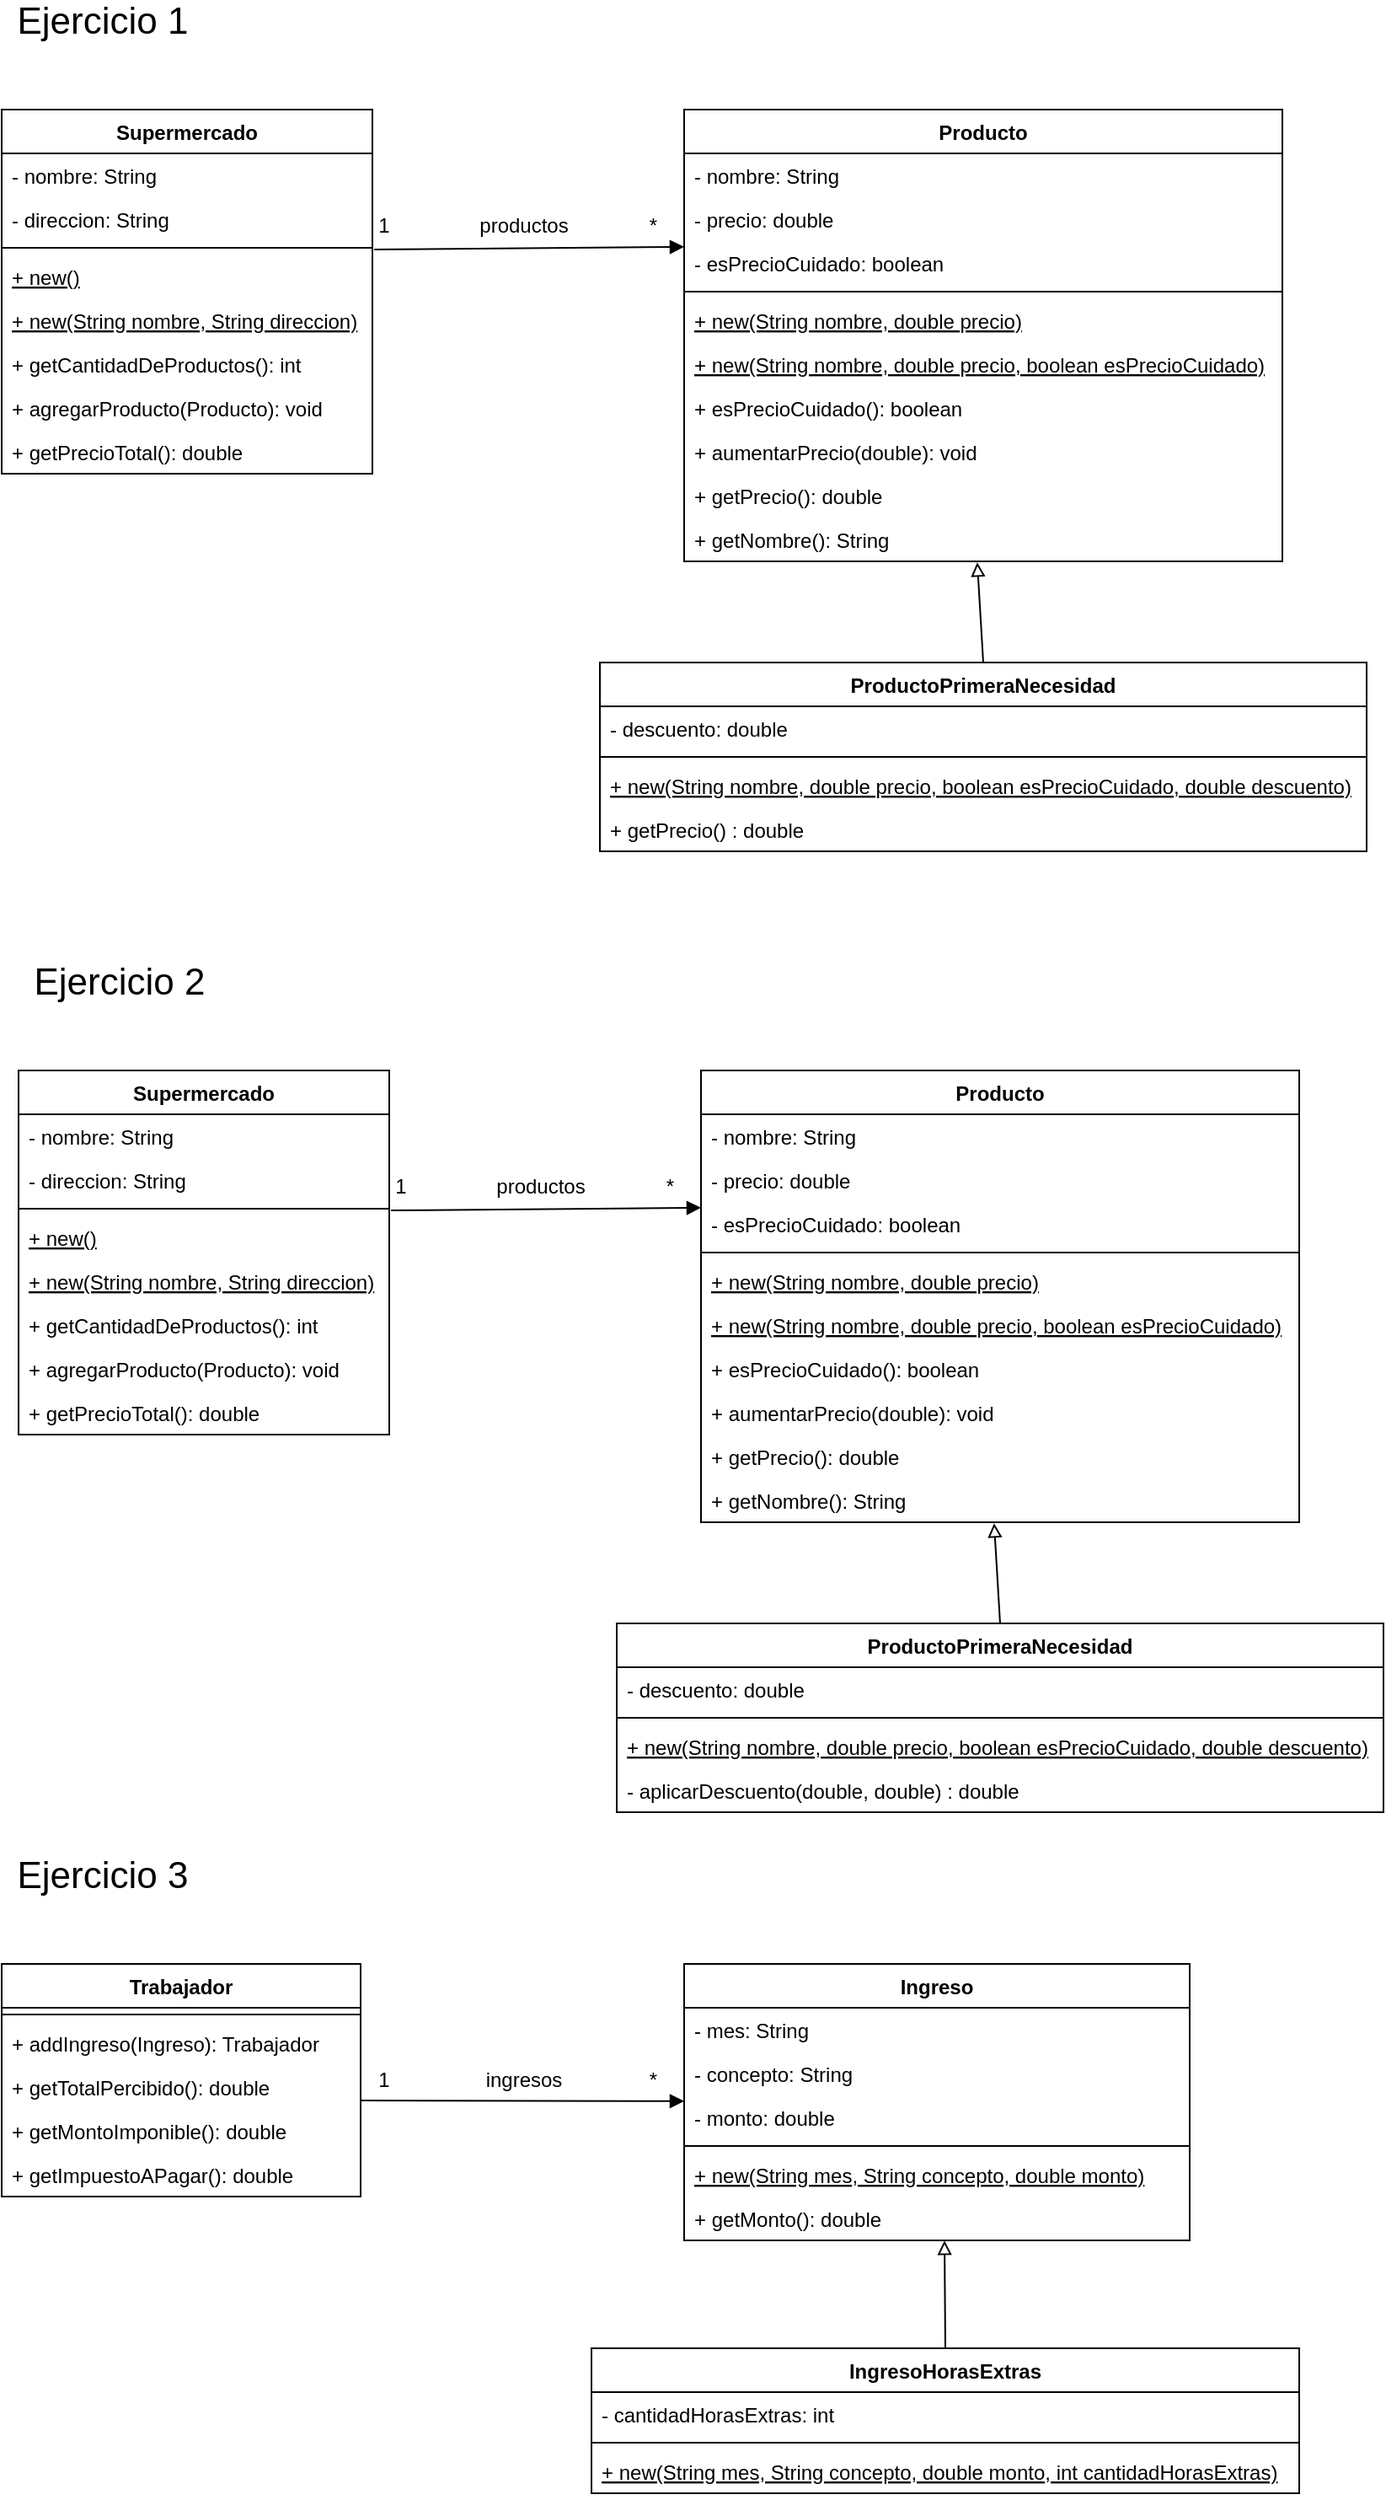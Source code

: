 <mxfile version="17.4.5" type="github">
  <diagram name="Page-1" id="e7e014a7-5840-1c2e-5031-d8a46d1fe8dd">
    <mxGraphModel dx="1635" dy="1692" grid="1" gridSize="10" guides="1" tooltips="1" connect="1" arrows="1" fold="1" page="1" pageScale="1" pageWidth="1169" pageHeight="826" background="none" math="0" shadow="0">
      <root>
        <mxCell id="0" />
        <mxCell id="1" parent="0" />
        <mxCell id="XLPJsAC5syF594BNyDc9-60" value="Trabajador" style="swimlane;fontStyle=1;align=center;verticalAlign=top;childLayout=stackLayout;horizontal=1;startSize=26;horizontalStack=0;resizeParent=1;resizeParentMax=0;resizeLast=0;collapsible=1;marginBottom=0;strokeColor=default;" vertex="1" parent="1">
          <mxGeometry x="90" y="392" width="213" height="138" as="geometry" />
        </mxCell>
        <mxCell id="XLPJsAC5syF594BNyDc9-62" value="" style="line;strokeWidth=1;fillColor=none;align=left;verticalAlign=middle;spacingTop=-1;spacingLeft=3;spacingRight=3;rotatable=0;labelPosition=right;points=[];portConstraint=eastwest;" vertex="1" parent="XLPJsAC5syF594BNyDc9-60">
          <mxGeometry y="26" width="213" height="8" as="geometry" />
        </mxCell>
        <mxCell id="XLPJsAC5syF594BNyDc9-63" value="+ addIngreso(Ingreso): Trabajador" style="text;strokeColor=none;fillColor=none;align=left;verticalAlign=top;spacingLeft=4;spacingRight=4;overflow=hidden;rotatable=0;points=[[0,0.5],[1,0.5]];portConstraint=eastwest;" vertex="1" parent="XLPJsAC5syF594BNyDc9-60">
          <mxGeometry y="34" width="213" height="26" as="geometry" />
        </mxCell>
        <mxCell id="XLPJsAC5syF594BNyDc9-76" value="+ getTotalPercibido(): double" style="text;strokeColor=none;fillColor=none;align=left;verticalAlign=top;spacingLeft=4;spacingRight=4;overflow=hidden;rotatable=0;points=[[0,0.5],[1,0.5]];portConstraint=eastwest;" vertex="1" parent="XLPJsAC5syF594BNyDc9-60">
          <mxGeometry y="60" width="213" height="26" as="geometry" />
        </mxCell>
        <mxCell id="XLPJsAC5syF594BNyDc9-77" value="+ getMontoImponible(): double" style="text;strokeColor=none;fillColor=none;align=left;verticalAlign=top;spacingLeft=4;spacingRight=4;overflow=hidden;rotatable=0;points=[[0,0.5],[1,0.5]];portConstraint=eastwest;" vertex="1" parent="XLPJsAC5syF594BNyDc9-60">
          <mxGeometry y="86" width="213" height="26" as="geometry" />
        </mxCell>
        <mxCell id="XLPJsAC5syF594BNyDc9-78" value="+ getImpuestoAPagar(): double" style="text;strokeColor=none;fillColor=none;align=left;verticalAlign=top;spacingLeft=4;spacingRight=4;overflow=hidden;rotatable=0;points=[[0,0.5],[1,0.5]];portConstraint=eastwest;" vertex="1" parent="XLPJsAC5syF594BNyDc9-60">
          <mxGeometry y="112" width="213" height="26" as="geometry" />
        </mxCell>
        <mxCell id="XLPJsAC5syF594BNyDc9-64" value="IngresoHorasExtras" style="swimlane;fontStyle=1;align=center;verticalAlign=top;childLayout=stackLayout;horizontal=1;startSize=26;horizontalStack=0;resizeParent=1;resizeParentMax=0;resizeLast=0;collapsible=1;marginBottom=0;strokeColor=default;" vertex="1" parent="1">
          <mxGeometry x="440" y="620" width="420" height="86" as="geometry" />
        </mxCell>
        <mxCell id="XLPJsAC5syF594BNyDc9-65" value="- cantidadHorasExtras: int" style="text;strokeColor=none;fillColor=none;align=left;verticalAlign=top;spacingLeft=4;spacingRight=4;overflow=hidden;rotatable=0;points=[[0,0.5],[1,0.5]];portConstraint=eastwest;" vertex="1" parent="XLPJsAC5syF594BNyDc9-64">
          <mxGeometry y="26" width="420" height="26" as="geometry" />
        </mxCell>
        <mxCell id="XLPJsAC5syF594BNyDc9-66" value="" style="line;strokeWidth=1;fillColor=none;align=left;verticalAlign=middle;spacingTop=-1;spacingLeft=3;spacingRight=3;rotatable=0;labelPosition=right;points=[];portConstraint=eastwest;" vertex="1" parent="XLPJsAC5syF594BNyDc9-64">
          <mxGeometry y="52" width="420" height="8" as="geometry" />
        </mxCell>
        <mxCell id="XLPJsAC5syF594BNyDc9-75" value="+ new(String mes, String concepto, double monto, int cantidadHorasExtras)" style="text;strokeColor=none;fillColor=none;align=left;verticalAlign=top;spacingLeft=4;spacingRight=4;overflow=hidden;rotatable=0;points=[[0,0.5],[1,0.5]];portConstraint=eastwest;fontStyle=4" vertex="1" parent="XLPJsAC5syF594BNyDc9-64">
          <mxGeometry y="60" width="420" height="26" as="geometry" />
        </mxCell>
        <mxCell id="XLPJsAC5syF594BNyDc9-68" value="Ingreso" style="swimlane;fontStyle=1;align=center;verticalAlign=top;childLayout=stackLayout;horizontal=1;startSize=26;horizontalStack=0;resizeParent=1;resizeParentMax=0;resizeLast=0;collapsible=1;marginBottom=0;strokeColor=default;" vertex="1" parent="1">
          <mxGeometry x="495" y="392" width="300" height="164" as="geometry" />
        </mxCell>
        <mxCell id="XLPJsAC5syF594BNyDc9-69" value="- mes: String" style="text;strokeColor=none;fillColor=none;align=left;verticalAlign=top;spacingLeft=4;spacingRight=4;overflow=hidden;rotatable=0;points=[[0,0.5],[1,0.5]];portConstraint=eastwest;" vertex="1" parent="XLPJsAC5syF594BNyDc9-68">
          <mxGeometry y="26" width="300" height="26" as="geometry" />
        </mxCell>
        <mxCell id="XLPJsAC5syF594BNyDc9-73" value="- concepto: String" style="text;strokeColor=none;fillColor=none;align=left;verticalAlign=top;spacingLeft=4;spacingRight=4;overflow=hidden;rotatable=0;points=[[0,0.5],[1,0.5]];portConstraint=eastwest;" vertex="1" parent="XLPJsAC5syF594BNyDc9-68">
          <mxGeometry y="52" width="300" height="26" as="geometry" />
        </mxCell>
        <mxCell id="XLPJsAC5syF594BNyDc9-72" value="- monto: double" style="text;strokeColor=none;fillColor=none;align=left;verticalAlign=top;spacingLeft=4;spacingRight=4;overflow=hidden;rotatable=0;points=[[0,0.5],[1,0.5]];portConstraint=eastwest;" vertex="1" parent="XLPJsAC5syF594BNyDc9-68">
          <mxGeometry y="78" width="300" height="26" as="geometry" />
        </mxCell>
        <mxCell id="XLPJsAC5syF594BNyDc9-70" value="" style="line;strokeWidth=1;fillColor=none;align=left;verticalAlign=middle;spacingTop=-1;spacingLeft=3;spacingRight=3;rotatable=0;labelPosition=right;points=[];portConstraint=eastwest;" vertex="1" parent="XLPJsAC5syF594BNyDc9-68">
          <mxGeometry y="104" width="300" height="8" as="geometry" />
        </mxCell>
        <mxCell id="XLPJsAC5syF594BNyDc9-71" value="+ new(String mes, String concepto, double monto)" style="text;strokeColor=none;fillColor=none;align=left;verticalAlign=top;spacingLeft=4;spacingRight=4;overflow=hidden;rotatable=0;points=[[0,0.5],[1,0.5]];portConstraint=eastwest;fontStyle=4" vertex="1" parent="XLPJsAC5syF594BNyDc9-68">
          <mxGeometry y="112" width="300" height="26" as="geometry" />
        </mxCell>
        <mxCell id="XLPJsAC5syF594BNyDc9-74" value="+ getMonto(): double" style="text;strokeColor=none;fillColor=none;align=left;verticalAlign=top;spacingLeft=4;spacingRight=4;overflow=hidden;rotatable=0;points=[[0,0.5],[1,0.5]];portConstraint=eastwest;" vertex="1" parent="XLPJsAC5syF594BNyDc9-68">
          <mxGeometry y="138" width="300" height="26" as="geometry" />
        </mxCell>
        <mxCell id="XLPJsAC5syF594BNyDc9-79" style="edgeStyle=none;orthogonalLoop=1;jettySize=auto;html=1;endArrow=none;endFill=0;rounded=0;entryX=0.5;entryY=0;entryDx=0;entryDy=0;startArrow=block;startFill=0;exitX=0.515;exitY=1.003;exitDx=0;exitDy=0;exitPerimeter=0;" edge="1" parent="1" source="XLPJsAC5syF594BNyDc9-74" target="XLPJsAC5syF594BNyDc9-64">
          <mxGeometry relative="1" as="geometry">
            <mxPoint x="340" y="530.753" as="targetPoint" />
            <mxPoint x="650" y="560" as="sourcePoint" />
          </mxGeometry>
        </mxCell>
        <mxCell id="XLPJsAC5syF594BNyDc9-80" style="edgeStyle=none;orthogonalLoop=1;jettySize=auto;html=1;exitX=0;exitY=0.132;exitDx=0;exitDy=0;endArrow=none;endFill=0;rounded=0;entryX=0.999;entryY=0.808;entryDx=0;entryDy=0;entryPerimeter=0;exitPerimeter=0;startArrow=block;startFill=1;" edge="1" parent="1" source="XLPJsAC5syF594BNyDc9-72" target="XLPJsAC5syF594BNyDc9-76">
          <mxGeometry relative="1" as="geometry">
            <mxPoint x="410" y="550.753" as="targetPoint" />
            <mxPoint x="438.914" y="510" as="sourcePoint" />
          </mxGeometry>
        </mxCell>
        <mxCell id="XLPJsAC5syF594BNyDc9-81" value="&amp;nbsp;*" style="text;html=1;strokeColor=none;fillColor=none;align=center;verticalAlign=middle;whiteSpace=wrap;rounded=0;" vertex="1" parent="1">
          <mxGeometry x="455" y="451" width="40" height="20" as="geometry" />
        </mxCell>
        <mxCell id="XLPJsAC5syF594BNyDc9-82" value="1" style="text;html=1;strokeColor=none;fillColor=none;align=center;verticalAlign=middle;whiteSpace=wrap;rounded=0;" vertex="1" parent="1">
          <mxGeometry x="297" y="451" width="40" height="20" as="geometry" />
        </mxCell>
        <mxCell id="XLPJsAC5syF594BNyDc9-83" value="ingresos" style="text;html=1;strokeColor=none;fillColor=none;align=center;verticalAlign=middle;whiteSpace=wrap;rounded=0;" vertex="1" parent="1">
          <mxGeometry x="380" y="451" width="40" height="20" as="geometry" />
        </mxCell>
        <mxCell id="XLPJsAC5syF594BNyDc9-84" value="&lt;font style=&quot;font-size: 22px&quot;&gt;Ejercicio 3&lt;/font&gt;" style="text;html=1;strokeColor=none;fillColor=none;align=center;verticalAlign=middle;whiteSpace=wrap;rounded=0;" vertex="1" parent="1">
          <mxGeometry x="90" y="330" width="120" height="20" as="geometry" />
        </mxCell>
        <mxCell id="XLPJsAC5syF594BNyDc9-85" value="Supermercado" style="swimlane;fontStyle=1;align=center;verticalAlign=top;childLayout=stackLayout;horizontal=1;startSize=26;horizontalStack=0;resizeParent=1;resizeParentMax=0;resizeLast=0;collapsible=1;marginBottom=0;strokeColor=default;" vertex="1" parent="1">
          <mxGeometry x="100" y="-138" width="220" height="216" as="geometry" />
        </mxCell>
        <mxCell id="XLPJsAC5syF594BNyDc9-87" value="- nombre: String" style="text;strokeColor=none;fillColor=none;align=left;verticalAlign=top;spacingLeft=4;spacingRight=4;overflow=hidden;rotatable=0;points=[[0,0.5],[1,0.5]];portConstraint=eastwest;" vertex="1" parent="XLPJsAC5syF594BNyDc9-85">
          <mxGeometry y="26" width="220" height="26" as="geometry" />
        </mxCell>
        <mxCell id="XLPJsAC5syF594BNyDc9-114" value="- direccion: String" style="text;strokeColor=none;fillColor=none;align=left;verticalAlign=top;spacingLeft=4;spacingRight=4;overflow=hidden;rotatable=0;points=[[0,0.5],[1,0.5]];portConstraint=eastwest;" vertex="1" parent="XLPJsAC5syF594BNyDc9-85">
          <mxGeometry y="52" width="220" height="26" as="geometry" />
        </mxCell>
        <mxCell id="XLPJsAC5syF594BNyDc9-86" value="" style="line;strokeWidth=1;fillColor=none;align=left;verticalAlign=middle;spacingTop=-1;spacingLeft=3;spacingRight=3;rotatable=0;labelPosition=right;points=[];portConstraint=eastwest;" vertex="1" parent="XLPJsAC5syF594BNyDc9-85">
          <mxGeometry y="78" width="220" height="8" as="geometry" />
        </mxCell>
        <mxCell id="XLPJsAC5syF594BNyDc9-115" value="+ new()" style="text;strokeColor=none;fillColor=none;align=left;verticalAlign=top;spacingLeft=4;spacingRight=4;overflow=hidden;rotatable=0;points=[[0,0.5],[1,0.5]];portConstraint=eastwest;fontStyle=4" vertex="1" parent="XLPJsAC5syF594BNyDc9-85">
          <mxGeometry y="86" width="220" height="26" as="geometry" />
        </mxCell>
        <mxCell id="XLPJsAC5syF594BNyDc9-116" value="+ new(String nombre, String direccion)" style="text;strokeColor=none;fillColor=none;align=left;verticalAlign=top;spacingLeft=4;spacingRight=4;overflow=hidden;rotatable=0;points=[[0,0.5],[1,0.5]];portConstraint=eastwest;fontStyle=4" vertex="1" parent="XLPJsAC5syF594BNyDc9-85">
          <mxGeometry y="112" width="220" height="26" as="geometry" />
        </mxCell>
        <mxCell id="XLPJsAC5syF594BNyDc9-88" value="+ getCantidadDeProductos(): int" style="text;strokeColor=none;fillColor=none;align=left;verticalAlign=top;spacingLeft=4;spacingRight=4;overflow=hidden;rotatable=0;points=[[0,0.5],[1,0.5]];portConstraint=eastwest;" vertex="1" parent="XLPJsAC5syF594BNyDc9-85">
          <mxGeometry y="138" width="220" height="26" as="geometry" />
        </mxCell>
        <mxCell id="XLPJsAC5syF594BNyDc9-89" value="+ agregarProducto(Producto): void" style="text;strokeColor=none;fillColor=none;align=left;verticalAlign=top;spacingLeft=4;spacingRight=4;overflow=hidden;rotatable=0;points=[[0,0.5],[1,0.5]];portConstraint=eastwest;" vertex="1" parent="XLPJsAC5syF594BNyDc9-85">
          <mxGeometry y="164" width="220" height="26" as="geometry" />
        </mxCell>
        <mxCell id="XLPJsAC5syF594BNyDc9-90" value="+ getPrecioTotal(): double" style="text;strokeColor=none;fillColor=none;align=left;verticalAlign=top;spacingLeft=4;spacingRight=4;overflow=hidden;rotatable=0;points=[[0,0.5],[1,0.5]];portConstraint=eastwest;" vertex="1" parent="XLPJsAC5syF594BNyDc9-85">
          <mxGeometry y="190" width="220" height="26" as="geometry" />
        </mxCell>
        <mxCell id="XLPJsAC5syF594BNyDc9-91" value="ProductoPrimeraNecesidad" style="swimlane;fontStyle=1;align=center;verticalAlign=top;childLayout=stackLayout;horizontal=1;startSize=26;horizontalStack=0;resizeParent=1;resizeParentMax=0;resizeLast=0;collapsible=1;marginBottom=0;strokeColor=default;" vertex="1" parent="1">
          <mxGeometry x="455" y="190" width="455" height="112" as="geometry" />
        </mxCell>
        <mxCell id="XLPJsAC5syF594BNyDc9-92" value="- descuento: double" style="text;strokeColor=none;fillColor=none;align=left;verticalAlign=top;spacingLeft=4;spacingRight=4;overflow=hidden;rotatable=0;points=[[0,0.5],[1,0.5]];portConstraint=eastwest;" vertex="1" parent="XLPJsAC5syF594BNyDc9-91">
          <mxGeometry y="26" width="455" height="26" as="geometry" />
        </mxCell>
        <mxCell id="XLPJsAC5syF594BNyDc9-93" value="" style="line;strokeWidth=1;fillColor=none;align=left;verticalAlign=middle;spacingTop=-1;spacingLeft=3;spacingRight=3;rotatable=0;labelPosition=right;points=[];portConstraint=eastwest;" vertex="1" parent="XLPJsAC5syF594BNyDc9-91">
          <mxGeometry y="52" width="455" height="8" as="geometry" />
        </mxCell>
        <mxCell id="XLPJsAC5syF594BNyDc9-94" value="+ new(String nombre, double precio, boolean esPrecioCuidado, double descuento)" style="text;strokeColor=none;fillColor=none;align=left;verticalAlign=top;spacingLeft=4;spacingRight=4;overflow=hidden;rotatable=0;points=[[0,0.5],[1,0.5]];portConstraint=eastwest;fontStyle=4" vertex="1" parent="XLPJsAC5syF594BNyDc9-91">
          <mxGeometry y="60" width="455" height="26" as="geometry" />
        </mxCell>
        <mxCell id="XLPJsAC5syF594BNyDc9-113" value="- aplicarDescuento(double, double) : double" style="text;strokeColor=none;fillColor=none;align=left;verticalAlign=top;spacingLeft=4;spacingRight=4;overflow=hidden;rotatable=0;points=[[0,0.5],[1,0.5]];portConstraint=eastwest;fontStyle=0" vertex="1" parent="XLPJsAC5syF594BNyDc9-91">
          <mxGeometry y="86" width="455" height="26" as="geometry" />
        </mxCell>
        <mxCell id="XLPJsAC5syF594BNyDc9-95" value="Producto" style="swimlane;fontStyle=1;align=center;verticalAlign=top;childLayout=stackLayout;horizontal=1;startSize=26;horizontalStack=0;resizeParent=1;resizeParentMax=0;resizeLast=0;collapsible=1;marginBottom=0;strokeColor=default;" vertex="1" parent="1">
          <mxGeometry x="505" y="-138" width="355" height="268" as="geometry" />
        </mxCell>
        <mxCell id="XLPJsAC5syF594BNyDc9-96" value="- nombre: String" style="text;strokeColor=none;fillColor=none;align=left;verticalAlign=top;spacingLeft=4;spacingRight=4;overflow=hidden;rotatable=0;points=[[0,0.5],[1,0.5]];portConstraint=eastwest;" vertex="1" parent="XLPJsAC5syF594BNyDc9-95">
          <mxGeometry y="26" width="355" height="26" as="geometry" />
        </mxCell>
        <mxCell id="XLPJsAC5syF594BNyDc9-97" value="- precio: double" style="text;strokeColor=none;fillColor=none;align=left;verticalAlign=top;spacingLeft=4;spacingRight=4;overflow=hidden;rotatable=0;points=[[0,0.5],[1,0.5]];portConstraint=eastwest;" vertex="1" parent="XLPJsAC5syF594BNyDc9-95">
          <mxGeometry y="52" width="355" height="26" as="geometry" />
        </mxCell>
        <mxCell id="XLPJsAC5syF594BNyDc9-98" value="- esPrecioCuidado: boolean" style="text;strokeColor=none;fillColor=none;align=left;verticalAlign=top;spacingLeft=4;spacingRight=4;overflow=hidden;rotatable=0;points=[[0,0.5],[1,0.5]];portConstraint=eastwest;" vertex="1" parent="XLPJsAC5syF594BNyDc9-95">
          <mxGeometry y="78" width="355" height="26" as="geometry" />
        </mxCell>
        <mxCell id="XLPJsAC5syF594BNyDc9-99" value="" style="line;strokeWidth=1;fillColor=none;align=left;verticalAlign=middle;spacingTop=-1;spacingLeft=3;spacingRight=3;rotatable=0;labelPosition=right;points=[];portConstraint=eastwest;" vertex="1" parent="XLPJsAC5syF594BNyDc9-95">
          <mxGeometry y="104" width="355" height="8" as="geometry" />
        </mxCell>
        <mxCell id="XLPJsAC5syF594BNyDc9-100" value="+ new(String nombre, double precio)" style="text;strokeColor=none;fillColor=none;align=left;verticalAlign=top;spacingLeft=4;spacingRight=4;overflow=hidden;rotatable=0;points=[[0,0.5],[1,0.5]];portConstraint=eastwest;fontStyle=4" vertex="1" parent="XLPJsAC5syF594BNyDc9-95">
          <mxGeometry y="112" width="355" height="26" as="geometry" />
        </mxCell>
        <mxCell id="XLPJsAC5syF594BNyDc9-109" value="+ new(String nombre, double precio, boolean esPrecioCuidado)" style="text;strokeColor=none;fillColor=none;align=left;verticalAlign=top;spacingLeft=4;spacingRight=4;overflow=hidden;rotatable=0;points=[[0,0.5],[1,0.5]];portConstraint=eastwest;fontStyle=4" vertex="1" parent="XLPJsAC5syF594BNyDc9-95">
          <mxGeometry y="138" width="355" height="26" as="geometry" />
        </mxCell>
        <mxCell id="XLPJsAC5syF594BNyDc9-101" value="+ esPrecioCuidado(): boolean" style="text;strokeColor=none;fillColor=none;align=left;verticalAlign=top;spacingLeft=4;spacingRight=4;overflow=hidden;rotatable=0;points=[[0,0.5],[1,0.5]];portConstraint=eastwest;" vertex="1" parent="XLPJsAC5syF594BNyDc9-95">
          <mxGeometry y="164" width="355" height="26" as="geometry" />
        </mxCell>
        <mxCell id="XLPJsAC5syF594BNyDc9-110" value="+ aumentarPrecio(double): void" style="text;strokeColor=none;fillColor=none;align=left;verticalAlign=top;spacingLeft=4;spacingRight=4;overflow=hidden;rotatable=0;points=[[0,0.5],[1,0.5]];portConstraint=eastwest;" vertex="1" parent="XLPJsAC5syF594BNyDc9-95">
          <mxGeometry y="190" width="355" height="26" as="geometry" />
        </mxCell>
        <mxCell id="XLPJsAC5syF594BNyDc9-111" value="+ getPrecio(): double" style="text;strokeColor=none;fillColor=none;align=left;verticalAlign=top;spacingLeft=4;spacingRight=4;overflow=hidden;rotatable=0;points=[[0,0.5],[1,0.5]];portConstraint=eastwest;" vertex="1" parent="XLPJsAC5syF594BNyDc9-95">
          <mxGeometry y="216" width="355" height="26" as="geometry" />
        </mxCell>
        <mxCell id="XLPJsAC5syF594BNyDc9-112" value="+ getNombre(): String" style="text;strokeColor=none;fillColor=none;align=left;verticalAlign=top;spacingLeft=4;spacingRight=4;overflow=hidden;rotatable=0;points=[[0,0.5],[1,0.5]];portConstraint=eastwest;" vertex="1" parent="XLPJsAC5syF594BNyDc9-95">
          <mxGeometry y="242" width="355" height="26" as="geometry" />
        </mxCell>
        <mxCell id="XLPJsAC5syF594BNyDc9-102" style="edgeStyle=none;orthogonalLoop=1;jettySize=auto;html=1;endArrow=none;endFill=0;rounded=0;entryX=0.5;entryY=0;entryDx=0;entryDy=0;startArrow=block;startFill=0;exitX=0.49;exitY=1.022;exitDx=0;exitDy=0;exitPerimeter=0;" edge="1" parent="1" source="XLPJsAC5syF594BNyDc9-112" target="XLPJsAC5syF594BNyDc9-91">
          <mxGeometry relative="1" as="geometry">
            <mxPoint x="350" y="0.753" as="targetPoint" />
            <mxPoint x="660" y="30" as="sourcePoint" />
          </mxGeometry>
        </mxCell>
        <mxCell id="XLPJsAC5syF594BNyDc9-103" style="edgeStyle=none;orthogonalLoop=1;jettySize=auto;html=1;exitX=0;exitY=0.132;exitDx=0;exitDy=0;endArrow=none;endFill=0;rounded=0;entryX=1.005;entryY=-0.115;entryDx=0;entryDy=0;entryPerimeter=0;exitPerimeter=0;startArrow=block;startFill=1;" edge="1" parent="1" source="XLPJsAC5syF594BNyDc9-98" target="XLPJsAC5syF594BNyDc9-115">
          <mxGeometry relative="1" as="geometry">
            <mxPoint x="420" y="20.753" as="targetPoint" />
            <mxPoint x="448.914" y="-20" as="sourcePoint" />
          </mxGeometry>
        </mxCell>
        <mxCell id="XLPJsAC5syF594BNyDc9-104" value="&amp;nbsp;*" style="text;html=1;strokeColor=none;fillColor=none;align=center;verticalAlign=middle;whiteSpace=wrap;rounded=0;" vertex="1" parent="1">
          <mxGeometry x="465" y="-79" width="40" height="20" as="geometry" />
        </mxCell>
        <mxCell id="XLPJsAC5syF594BNyDc9-105" value="1" style="text;html=1;strokeColor=none;fillColor=none;align=center;verticalAlign=middle;whiteSpace=wrap;rounded=0;" vertex="1" parent="1">
          <mxGeometry x="307" y="-79" width="40" height="20" as="geometry" />
        </mxCell>
        <mxCell id="XLPJsAC5syF594BNyDc9-106" value="productos" style="text;html=1;strokeColor=none;fillColor=none;align=center;verticalAlign=middle;whiteSpace=wrap;rounded=0;" vertex="1" parent="1">
          <mxGeometry x="390" y="-79" width="40" height="20" as="geometry" />
        </mxCell>
        <mxCell id="XLPJsAC5syF594BNyDc9-107" value="&lt;font style=&quot;font-size: 22px&quot;&gt;Ejercicio 2&lt;/font&gt;" style="text;html=1;strokeColor=none;fillColor=none;align=center;verticalAlign=middle;whiteSpace=wrap;rounded=0;" vertex="1" parent="1">
          <mxGeometry x="100" y="-200" width="120" height="20" as="geometry" />
        </mxCell>
        <mxCell id="XLPJsAC5syF594BNyDc9-138" value="Supermercado" style="swimlane;fontStyle=1;align=center;verticalAlign=top;childLayout=stackLayout;horizontal=1;startSize=26;horizontalStack=0;resizeParent=1;resizeParentMax=0;resizeLast=0;collapsible=1;marginBottom=0;strokeColor=default;" vertex="1" parent="1">
          <mxGeometry x="90" y="-708" width="220" height="216" as="geometry" />
        </mxCell>
        <mxCell id="XLPJsAC5syF594BNyDc9-139" value="- nombre: String" style="text;strokeColor=none;fillColor=none;align=left;verticalAlign=top;spacingLeft=4;spacingRight=4;overflow=hidden;rotatable=0;points=[[0,0.5],[1,0.5]];portConstraint=eastwest;" vertex="1" parent="XLPJsAC5syF594BNyDc9-138">
          <mxGeometry y="26" width="220" height="26" as="geometry" />
        </mxCell>
        <mxCell id="XLPJsAC5syF594BNyDc9-140" value="- direccion: String" style="text;strokeColor=none;fillColor=none;align=left;verticalAlign=top;spacingLeft=4;spacingRight=4;overflow=hidden;rotatable=0;points=[[0,0.5],[1,0.5]];portConstraint=eastwest;" vertex="1" parent="XLPJsAC5syF594BNyDc9-138">
          <mxGeometry y="52" width="220" height="26" as="geometry" />
        </mxCell>
        <mxCell id="XLPJsAC5syF594BNyDc9-141" value="" style="line;strokeWidth=1;fillColor=none;align=left;verticalAlign=middle;spacingTop=-1;spacingLeft=3;spacingRight=3;rotatable=0;labelPosition=right;points=[];portConstraint=eastwest;" vertex="1" parent="XLPJsAC5syF594BNyDc9-138">
          <mxGeometry y="78" width="220" height="8" as="geometry" />
        </mxCell>
        <mxCell id="XLPJsAC5syF594BNyDc9-142" value="+ new()" style="text;strokeColor=none;fillColor=none;align=left;verticalAlign=top;spacingLeft=4;spacingRight=4;overflow=hidden;rotatable=0;points=[[0,0.5],[1,0.5]];portConstraint=eastwest;fontStyle=4" vertex="1" parent="XLPJsAC5syF594BNyDc9-138">
          <mxGeometry y="86" width="220" height="26" as="geometry" />
        </mxCell>
        <mxCell id="XLPJsAC5syF594BNyDc9-143" value="+ new(String nombre, String direccion)" style="text;strokeColor=none;fillColor=none;align=left;verticalAlign=top;spacingLeft=4;spacingRight=4;overflow=hidden;rotatable=0;points=[[0,0.5],[1,0.5]];portConstraint=eastwest;fontStyle=4" vertex="1" parent="XLPJsAC5syF594BNyDc9-138">
          <mxGeometry y="112" width="220" height="26" as="geometry" />
        </mxCell>
        <mxCell id="XLPJsAC5syF594BNyDc9-144" value="+ getCantidadDeProductos(): int" style="text;strokeColor=none;fillColor=none;align=left;verticalAlign=top;spacingLeft=4;spacingRight=4;overflow=hidden;rotatable=0;points=[[0,0.5],[1,0.5]];portConstraint=eastwest;" vertex="1" parent="XLPJsAC5syF594BNyDc9-138">
          <mxGeometry y="138" width="220" height="26" as="geometry" />
        </mxCell>
        <mxCell id="XLPJsAC5syF594BNyDc9-145" value="+ agregarProducto(Producto): void" style="text;strokeColor=none;fillColor=none;align=left;verticalAlign=top;spacingLeft=4;spacingRight=4;overflow=hidden;rotatable=0;points=[[0,0.5],[1,0.5]];portConstraint=eastwest;" vertex="1" parent="XLPJsAC5syF594BNyDc9-138">
          <mxGeometry y="164" width="220" height="26" as="geometry" />
        </mxCell>
        <mxCell id="XLPJsAC5syF594BNyDc9-146" value="+ getPrecioTotal(): double" style="text;strokeColor=none;fillColor=none;align=left;verticalAlign=top;spacingLeft=4;spacingRight=4;overflow=hidden;rotatable=0;points=[[0,0.5],[1,0.5]];portConstraint=eastwest;" vertex="1" parent="XLPJsAC5syF594BNyDc9-138">
          <mxGeometry y="190" width="220" height="26" as="geometry" />
        </mxCell>
        <mxCell id="XLPJsAC5syF594BNyDc9-147" value="ProductoPrimeraNecesidad" style="swimlane;fontStyle=1;align=center;verticalAlign=top;childLayout=stackLayout;horizontal=1;startSize=26;horizontalStack=0;resizeParent=1;resizeParentMax=0;resizeLast=0;collapsible=1;marginBottom=0;strokeColor=default;" vertex="1" parent="1">
          <mxGeometry x="445" y="-380" width="455" height="112" as="geometry" />
        </mxCell>
        <mxCell id="XLPJsAC5syF594BNyDc9-148" value="- descuento: double" style="text;strokeColor=none;fillColor=none;align=left;verticalAlign=top;spacingLeft=4;spacingRight=4;overflow=hidden;rotatable=0;points=[[0,0.5],[1,0.5]];portConstraint=eastwest;" vertex="1" parent="XLPJsAC5syF594BNyDc9-147">
          <mxGeometry y="26" width="455" height="26" as="geometry" />
        </mxCell>
        <mxCell id="XLPJsAC5syF594BNyDc9-149" value="" style="line;strokeWidth=1;fillColor=none;align=left;verticalAlign=middle;spacingTop=-1;spacingLeft=3;spacingRight=3;rotatable=0;labelPosition=right;points=[];portConstraint=eastwest;" vertex="1" parent="XLPJsAC5syF594BNyDc9-147">
          <mxGeometry y="52" width="455" height="8" as="geometry" />
        </mxCell>
        <mxCell id="XLPJsAC5syF594BNyDc9-150" value="+ new(String nombre, double precio, boolean esPrecioCuidado, double descuento)" style="text;strokeColor=none;fillColor=none;align=left;verticalAlign=top;spacingLeft=4;spacingRight=4;overflow=hidden;rotatable=0;points=[[0,0.5],[1,0.5]];portConstraint=eastwest;fontStyle=4" vertex="1" parent="XLPJsAC5syF594BNyDc9-147">
          <mxGeometry y="60" width="455" height="26" as="geometry" />
        </mxCell>
        <mxCell id="XLPJsAC5syF594BNyDc9-151" value="+ getPrecio() : double" style="text;strokeColor=none;fillColor=none;align=left;verticalAlign=top;spacingLeft=4;spacingRight=4;overflow=hidden;rotatable=0;points=[[0,0.5],[1,0.5]];portConstraint=eastwest;fontStyle=0" vertex="1" parent="XLPJsAC5syF594BNyDc9-147">
          <mxGeometry y="86" width="455" height="26" as="geometry" />
        </mxCell>
        <mxCell id="XLPJsAC5syF594BNyDc9-152" value="Producto" style="swimlane;fontStyle=1;align=center;verticalAlign=top;childLayout=stackLayout;horizontal=1;startSize=26;horizontalStack=0;resizeParent=1;resizeParentMax=0;resizeLast=0;collapsible=1;marginBottom=0;strokeColor=default;" vertex="1" parent="1">
          <mxGeometry x="495" y="-708" width="355" height="268" as="geometry" />
        </mxCell>
        <mxCell id="XLPJsAC5syF594BNyDc9-153" value="- nombre: String" style="text;strokeColor=none;fillColor=none;align=left;verticalAlign=top;spacingLeft=4;spacingRight=4;overflow=hidden;rotatable=0;points=[[0,0.5],[1,0.5]];portConstraint=eastwest;" vertex="1" parent="XLPJsAC5syF594BNyDc9-152">
          <mxGeometry y="26" width="355" height="26" as="geometry" />
        </mxCell>
        <mxCell id="XLPJsAC5syF594BNyDc9-154" value="- precio: double" style="text;strokeColor=none;fillColor=none;align=left;verticalAlign=top;spacingLeft=4;spacingRight=4;overflow=hidden;rotatable=0;points=[[0,0.5],[1,0.5]];portConstraint=eastwest;" vertex="1" parent="XLPJsAC5syF594BNyDc9-152">
          <mxGeometry y="52" width="355" height="26" as="geometry" />
        </mxCell>
        <mxCell id="XLPJsAC5syF594BNyDc9-155" value="- esPrecioCuidado: boolean" style="text;strokeColor=none;fillColor=none;align=left;verticalAlign=top;spacingLeft=4;spacingRight=4;overflow=hidden;rotatable=0;points=[[0,0.5],[1,0.5]];portConstraint=eastwest;" vertex="1" parent="XLPJsAC5syF594BNyDc9-152">
          <mxGeometry y="78" width="355" height="26" as="geometry" />
        </mxCell>
        <mxCell id="XLPJsAC5syF594BNyDc9-156" value="" style="line;strokeWidth=1;fillColor=none;align=left;verticalAlign=middle;spacingTop=-1;spacingLeft=3;spacingRight=3;rotatable=0;labelPosition=right;points=[];portConstraint=eastwest;" vertex="1" parent="XLPJsAC5syF594BNyDc9-152">
          <mxGeometry y="104" width="355" height="8" as="geometry" />
        </mxCell>
        <mxCell id="XLPJsAC5syF594BNyDc9-157" value="+ new(String nombre, double precio)" style="text;strokeColor=none;fillColor=none;align=left;verticalAlign=top;spacingLeft=4;spacingRight=4;overflow=hidden;rotatable=0;points=[[0,0.5],[1,0.5]];portConstraint=eastwest;fontStyle=4" vertex="1" parent="XLPJsAC5syF594BNyDc9-152">
          <mxGeometry y="112" width="355" height="26" as="geometry" />
        </mxCell>
        <mxCell id="XLPJsAC5syF594BNyDc9-158" value="+ new(String nombre, double precio, boolean esPrecioCuidado)" style="text;strokeColor=none;fillColor=none;align=left;verticalAlign=top;spacingLeft=4;spacingRight=4;overflow=hidden;rotatable=0;points=[[0,0.5],[1,0.5]];portConstraint=eastwest;fontStyle=4" vertex="1" parent="XLPJsAC5syF594BNyDc9-152">
          <mxGeometry y="138" width="355" height="26" as="geometry" />
        </mxCell>
        <mxCell id="XLPJsAC5syF594BNyDc9-159" value="+ esPrecioCuidado(): boolean" style="text;strokeColor=none;fillColor=none;align=left;verticalAlign=top;spacingLeft=4;spacingRight=4;overflow=hidden;rotatable=0;points=[[0,0.5],[1,0.5]];portConstraint=eastwest;" vertex="1" parent="XLPJsAC5syF594BNyDc9-152">
          <mxGeometry y="164" width="355" height="26" as="geometry" />
        </mxCell>
        <mxCell id="XLPJsAC5syF594BNyDc9-160" value="+ aumentarPrecio(double): void" style="text;strokeColor=none;fillColor=none;align=left;verticalAlign=top;spacingLeft=4;spacingRight=4;overflow=hidden;rotatable=0;points=[[0,0.5],[1,0.5]];portConstraint=eastwest;" vertex="1" parent="XLPJsAC5syF594BNyDc9-152">
          <mxGeometry y="190" width="355" height="26" as="geometry" />
        </mxCell>
        <mxCell id="XLPJsAC5syF594BNyDc9-161" value="+ getPrecio(): double" style="text;strokeColor=none;fillColor=none;align=left;verticalAlign=top;spacingLeft=4;spacingRight=4;overflow=hidden;rotatable=0;points=[[0,0.5],[1,0.5]];portConstraint=eastwest;" vertex="1" parent="XLPJsAC5syF594BNyDc9-152">
          <mxGeometry y="216" width="355" height="26" as="geometry" />
        </mxCell>
        <mxCell id="XLPJsAC5syF594BNyDc9-162" value="+ getNombre(): String" style="text;strokeColor=none;fillColor=none;align=left;verticalAlign=top;spacingLeft=4;spacingRight=4;overflow=hidden;rotatable=0;points=[[0,0.5],[1,0.5]];portConstraint=eastwest;" vertex="1" parent="XLPJsAC5syF594BNyDc9-152">
          <mxGeometry y="242" width="355" height="26" as="geometry" />
        </mxCell>
        <mxCell id="XLPJsAC5syF594BNyDc9-163" style="edgeStyle=none;orthogonalLoop=1;jettySize=auto;html=1;endArrow=none;endFill=0;rounded=0;entryX=0.5;entryY=0;entryDx=0;entryDy=0;startArrow=block;startFill=0;exitX=0.49;exitY=1.022;exitDx=0;exitDy=0;exitPerimeter=0;" edge="1" parent="1" source="XLPJsAC5syF594BNyDc9-162" target="XLPJsAC5syF594BNyDc9-147">
          <mxGeometry relative="1" as="geometry">
            <mxPoint x="340" y="-569.247" as="targetPoint" />
            <mxPoint x="650" y="-540" as="sourcePoint" />
          </mxGeometry>
        </mxCell>
        <mxCell id="XLPJsAC5syF594BNyDc9-164" style="edgeStyle=none;orthogonalLoop=1;jettySize=auto;html=1;exitX=0;exitY=0.132;exitDx=0;exitDy=0;endArrow=none;endFill=0;rounded=0;entryX=1.005;entryY=-0.115;entryDx=0;entryDy=0;entryPerimeter=0;exitPerimeter=0;startArrow=block;startFill=1;" edge="1" parent="1" source="XLPJsAC5syF594BNyDc9-155" target="XLPJsAC5syF594BNyDc9-142">
          <mxGeometry relative="1" as="geometry">
            <mxPoint x="410" y="-549.247" as="targetPoint" />
            <mxPoint x="438.914" y="-590" as="sourcePoint" />
          </mxGeometry>
        </mxCell>
        <mxCell id="XLPJsAC5syF594BNyDc9-165" value="&amp;nbsp;*" style="text;html=1;strokeColor=none;fillColor=none;align=center;verticalAlign=middle;whiteSpace=wrap;rounded=0;" vertex="1" parent="1">
          <mxGeometry x="455" y="-649" width="40" height="20" as="geometry" />
        </mxCell>
        <mxCell id="XLPJsAC5syF594BNyDc9-166" value="1" style="text;html=1;strokeColor=none;fillColor=none;align=center;verticalAlign=middle;whiteSpace=wrap;rounded=0;" vertex="1" parent="1">
          <mxGeometry x="297" y="-649" width="40" height="20" as="geometry" />
        </mxCell>
        <mxCell id="XLPJsAC5syF594BNyDc9-167" value="productos" style="text;html=1;strokeColor=none;fillColor=none;align=center;verticalAlign=middle;whiteSpace=wrap;rounded=0;" vertex="1" parent="1">
          <mxGeometry x="380" y="-649" width="40" height="20" as="geometry" />
        </mxCell>
        <mxCell id="XLPJsAC5syF594BNyDc9-168" value="&lt;font style=&quot;font-size: 22px&quot;&gt;Ejercicio 1&lt;/font&gt;" style="text;html=1;strokeColor=none;fillColor=none;align=center;verticalAlign=middle;whiteSpace=wrap;rounded=0;" vertex="1" parent="1">
          <mxGeometry x="90" y="-770" width="120" height="20" as="geometry" />
        </mxCell>
      </root>
    </mxGraphModel>
  </diagram>
</mxfile>

